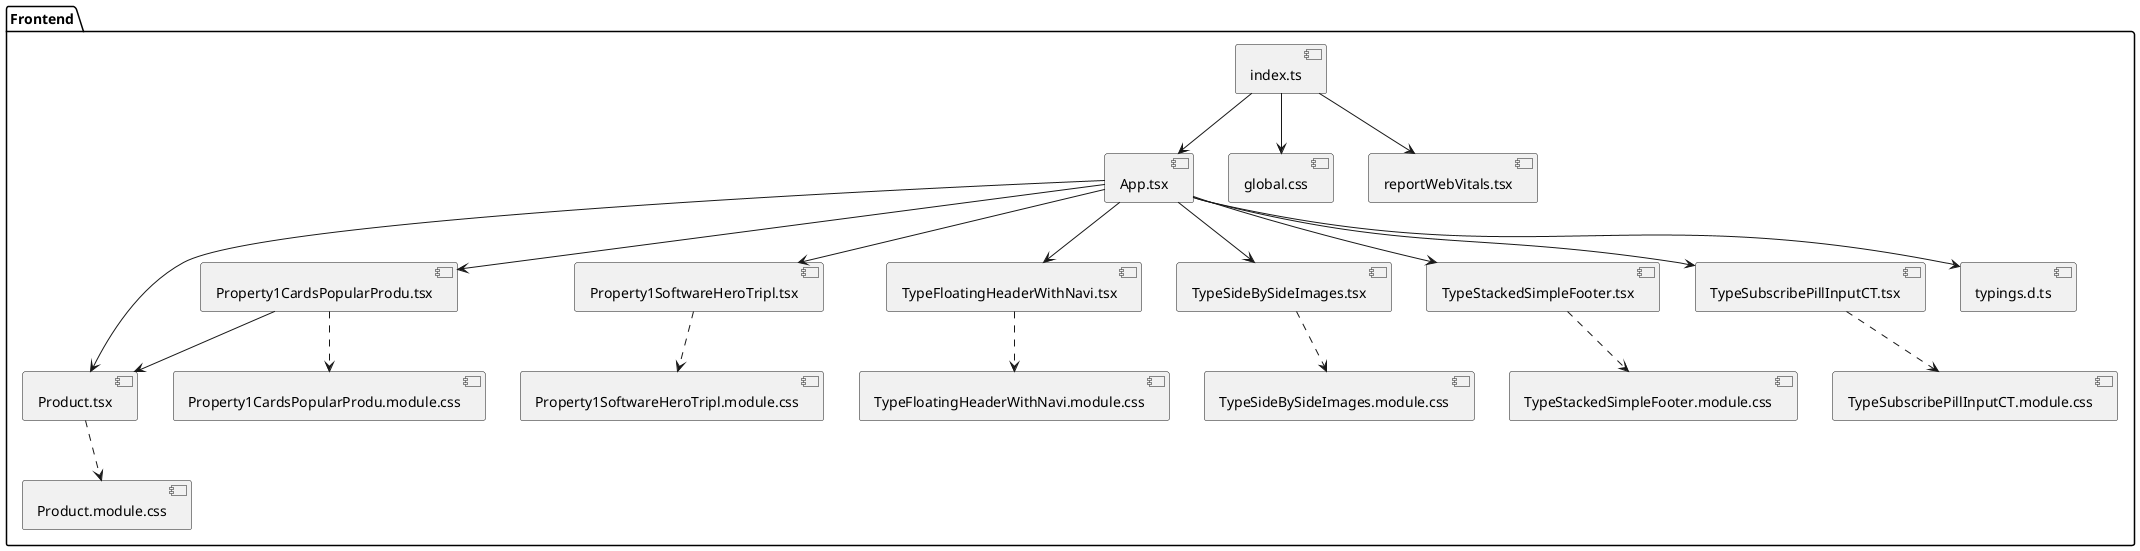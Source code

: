 @startuml
package "Frontend" {
  [App.tsx] as App
  [Product.tsx] as Product
  [Property1CardsPopularProdu.tsx] as Property1CardsPopularProdu
  [Property1SoftwareHeroTripl.tsx] as Property1SoftwareHeroTripl
  [TypeFloatingHeaderWithNavi.tsx] as TypeFloatingHeaderWithNavi
  [TypeSideBySideImages.tsx] as TypeSideBySideImages
  [TypeStackedSimpleFooter.tsx] as TypeStackedSimpleFooter
  [TypeSubscribePillInputCT.tsx] as TypeSubscribePillInputCT
  [global.css] as GlobalCSS
  [index.ts] as IndexTS
  [reportWebVitals.tsx] as ReportWebVitals
  [typings.d.ts] as TypingsDTs

  [Product.module.css] as ProductCSS
  [Property1CardsPopularProdu.module.css] as CardsPopularProduCSS
  [Property1SoftwareHeroTripl.module.css] as SoftwareHeroTriplCSS
  [TypeFloatingHeaderWithNavi.module.css] as FloatingHeaderWithNaviCSS
  [TypeSideBySideImages.module.css] as SideBySideImagesCSS
  [TypeStackedSimpleFooter.module.css] as StackedSimpleFooterCSS
  [TypeSubscribePillInputCT.module.css] as SubscribePillInputCTCSS
}

' Relaciones principales de componentes
App --> Product
App --> Property1CardsPopularProdu
App --> Property1SoftwareHeroTripl
App --> TypeFloatingHeaderWithNavi
App --> TypeSideBySideImages
App --> TypeStackedSimpleFooter
App --> TypeSubscribePillInputCT

Property1CardsPopularProdu --> Product

Product ..> ProductCSS
Property1CardsPopularProdu ..> CardsPopularProduCSS
Property1SoftwareHeroTripl ..> SoftwareHeroTriplCSS
TypeFloatingHeaderWithNavi ..> FloatingHeaderWithNaviCSS
TypeSideBySideImages ..> SideBySideImagesCSS
TypeStackedSimpleFooter ..> StackedSimpleFooterCSS
TypeSubscribePillInputCT ..> SubscribePillInputCTCSS

IndexTS --> App
IndexTS --> ReportWebVitals
IndexTS --> GlobalCSS
App --> TypingsDTs

@enduml